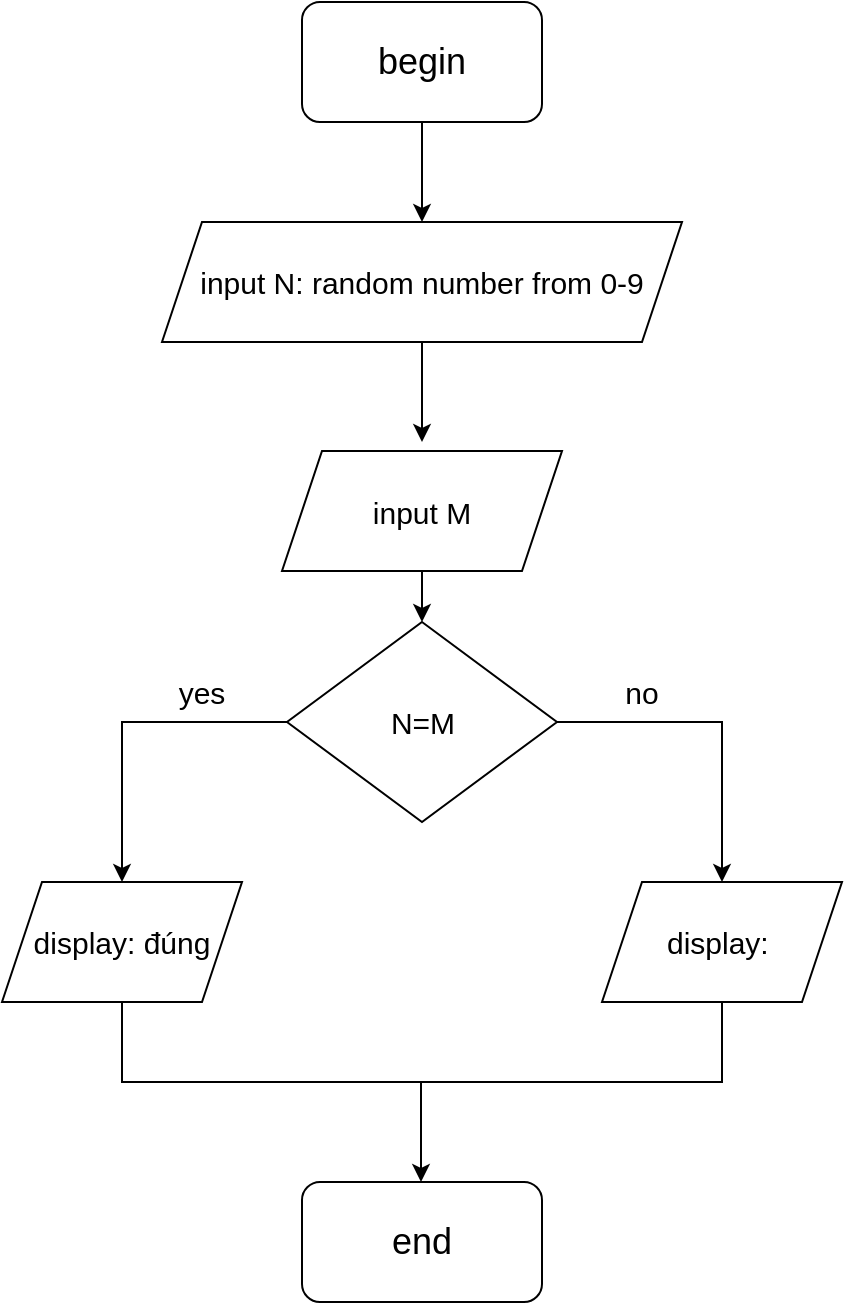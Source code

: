 <mxfile version="19.0.3" type="device"><diagram id="C5RBs43oDa-KdzZeNtuy" name="Page-1"><mxGraphModel dx="1038" dy="641" grid="1" gridSize="10" guides="1" tooltips="1" connect="1" arrows="1" fold="1" page="1" pageScale="1" pageWidth="827" pageHeight="1169" math="0" shadow="0"><root><mxCell id="WIyWlLk6GJQsqaUBKTNV-0"/><mxCell id="WIyWlLk6GJQsqaUBKTNV-1" parent="WIyWlLk6GJQsqaUBKTNV-0"/><mxCell id="cZPMS5Y2hFta3qkvJhyp-0" value="&lt;font style=&quot;font-size: 18px;&quot;&gt;begin&lt;/font&gt;" style="rounded=1;whiteSpace=wrap;html=1;" vertex="1" parent="WIyWlLk6GJQsqaUBKTNV-1"><mxGeometry x="350" y="300" width="120" height="60" as="geometry"/></mxCell><mxCell id="cZPMS5Y2hFta3qkvJhyp-1" value="" style="endArrow=classic;html=1;rounded=0;fontSize=18;exitX=0.5;exitY=1;exitDx=0;exitDy=0;" edge="1" parent="WIyWlLk6GJQsqaUBKTNV-1" source="cZPMS5Y2hFta3qkvJhyp-0"><mxGeometry width="50" height="50" relative="1" as="geometry"><mxPoint x="390" y="580" as="sourcePoint"/><mxPoint x="410" y="410" as="targetPoint"/></mxGeometry></mxCell><mxCell id="cZPMS5Y2hFta3qkvJhyp-2" value="&lt;font style=&quot;font-size: 15px;&quot;&gt;input N: random number from 0-9&lt;/font&gt;" style="shape=parallelogram;perimeter=parallelogramPerimeter;whiteSpace=wrap;html=1;fixedSize=1;fontSize=18;" vertex="1" parent="WIyWlLk6GJQsqaUBKTNV-1"><mxGeometry x="280" y="410" width="260" height="60" as="geometry"/></mxCell><mxCell id="cZPMS5Y2hFta3qkvJhyp-3" value="" style="endArrow=classic;html=1;rounded=0;fontSize=18;exitX=0.5;exitY=1;exitDx=0;exitDy=0;" edge="1" parent="WIyWlLk6GJQsqaUBKTNV-1"><mxGeometry width="50" height="50" relative="1" as="geometry"><mxPoint x="410" y="470" as="sourcePoint"/><mxPoint x="410" y="520" as="targetPoint"/></mxGeometry></mxCell><mxCell id="cZPMS5Y2hFta3qkvJhyp-4" value="&lt;font style=&quot;font-size: 15px;&quot;&gt;input M&lt;/font&gt;" style="shape=parallelogram;perimeter=parallelogramPerimeter;whiteSpace=wrap;html=1;fixedSize=1;fontSize=18;" vertex="1" parent="WIyWlLk6GJQsqaUBKTNV-1"><mxGeometry x="340" y="524.5" width="140" height="60" as="geometry"/></mxCell><mxCell id="cZPMS5Y2hFta3qkvJhyp-5" value="" style="endArrow=classic;html=1;rounded=0;fontSize=15;exitX=0.5;exitY=1;exitDx=0;exitDy=0;" edge="1" parent="WIyWlLk6GJQsqaUBKTNV-1" source="cZPMS5Y2hFta3qkvJhyp-4"><mxGeometry width="50" height="50" relative="1" as="geometry"><mxPoint x="390" y="570" as="sourcePoint"/><mxPoint x="410" y="610" as="targetPoint"/></mxGeometry></mxCell><mxCell id="cZPMS5Y2hFta3qkvJhyp-6" value="N=M" style="rhombus;whiteSpace=wrap;html=1;fontSize=15;" vertex="1" parent="WIyWlLk6GJQsqaUBKTNV-1"><mxGeometry x="342.5" y="610" width="135" height="100" as="geometry"/></mxCell><mxCell id="cZPMS5Y2hFta3qkvJhyp-12" value="" style="endArrow=classic;html=1;rounded=0;fontSize=15;exitX=0;exitY=0.5;exitDx=0;exitDy=0;" edge="1" parent="WIyWlLk6GJQsqaUBKTNV-1" source="cZPMS5Y2hFta3qkvJhyp-6"><mxGeometry width="50" height="50" relative="1" as="geometry"><mxPoint x="390" y="680" as="sourcePoint"/><mxPoint x="260" y="740" as="targetPoint"/><Array as="points"><mxPoint x="260" y="660"/></Array></mxGeometry></mxCell><mxCell id="cZPMS5Y2hFta3qkvJhyp-13" value="" style="endArrow=classic;html=1;rounded=0;fontSize=15;exitX=1;exitY=0.5;exitDx=0;exitDy=0;" edge="1" parent="WIyWlLk6GJQsqaUBKTNV-1" source="cZPMS5Y2hFta3qkvJhyp-6"><mxGeometry width="50" height="50" relative="1" as="geometry"><mxPoint x="612.5" y="660" as="sourcePoint"/><mxPoint x="560" y="740" as="targetPoint"/><Array as="points"><mxPoint x="560" y="660"/></Array></mxGeometry></mxCell><mxCell id="cZPMS5Y2hFta3qkvJhyp-14" value="display: đúng" style="shape=parallelogram;perimeter=parallelogramPerimeter;whiteSpace=wrap;html=1;fixedSize=1;fontSize=15;" vertex="1" parent="WIyWlLk6GJQsqaUBKTNV-1"><mxGeometry x="200" y="740" width="120" height="60" as="geometry"/></mxCell><mxCell id="cZPMS5Y2hFta3qkvJhyp-15" value="display:&amp;nbsp;" style="shape=parallelogram;perimeter=parallelogramPerimeter;whiteSpace=wrap;html=1;fixedSize=1;fontSize=15;" vertex="1" parent="WIyWlLk6GJQsqaUBKTNV-1"><mxGeometry x="500" y="740" width="120" height="60" as="geometry"/></mxCell><mxCell id="cZPMS5Y2hFta3qkvJhyp-16" value="yes" style="text;html=1;strokeColor=none;fillColor=none;align=center;verticalAlign=middle;whiteSpace=wrap;rounded=0;fontSize=15;" vertex="1" parent="WIyWlLk6GJQsqaUBKTNV-1"><mxGeometry x="270" y="630" width="60" height="30" as="geometry"/></mxCell><mxCell id="cZPMS5Y2hFta3qkvJhyp-17" value="no" style="text;html=1;strokeColor=none;fillColor=none;align=center;verticalAlign=middle;whiteSpace=wrap;rounded=0;fontSize=15;" vertex="1" parent="WIyWlLk6GJQsqaUBKTNV-1"><mxGeometry x="490" y="630" width="60" height="30" as="geometry"/></mxCell><mxCell id="cZPMS5Y2hFta3qkvJhyp-19" value="" style="endArrow=classic;html=1;rounded=0;fontSize=15;" edge="1" parent="WIyWlLk6GJQsqaUBKTNV-1"><mxGeometry width="50" height="50" relative="1" as="geometry"><mxPoint x="409.5" y="840" as="sourcePoint"/><mxPoint x="409.5" y="890" as="targetPoint"/></mxGeometry></mxCell><mxCell id="cZPMS5Y2hFta3qkvJhyp-20" value="" style="endArrow=none;html=1;rounded=0;fontSize=15;entryX=0.5;entryY=1;entryDx=0;entryDy=0;" edge="1" parent="WIyWlLk6GJQsqaUBKTNV-1" target="cZPMS5Y2hFta3qkvJhyp-14"><mxGeometry width="50" height="50" relative="1" as="geometry"><mxPoint x="410" y="840" as="sourcePoint"/><mxPoint x="440" y="630" as="targetPoint"/><Array as="points"><mxPoint x="260" y="840"/></Array></mxGeometry></mxCell><mxCell id="cZPMS5Y2hFta3qkvJhyp-21" value="" style="endArrow=none;html=1;rounded=0;fontSize=15;entryX=0.5;entryY=1;entryDx=0;entryDy=0;" edge="1" parent="WIyWlLk6GJQsqaUBKTNV-1" target="cZPMS5Y2hFta3qkvJhyp-15"><mxGeometry width="50" height="50" relative="1" as="geometry"><mxPoint x="410" y="840" as="sourcePoint"/><mxPoint x="460" y="790" as="targetPoint"/><Array as="points"><mxPoint x="560" y="840"/></Array></mxGeometry></mxCell><mxCell id="cZPMS5Y2hFta3qkvJhyp-22" value="&lt;font style=&quot;font-size: 18px;&quot;&gt;end&lt;br&gt;&lt;/font&gt;" style="rounded=1;whiteSpace=wrap;html=1;" vertex="1" parent="WIyWlLk6GJQsqaUBKTNV-1"><mxGeometry x="350" y="890" width="120" height="60" as="geometry"/></mxCell></root></mxGraphModel></diagram></mxfile>